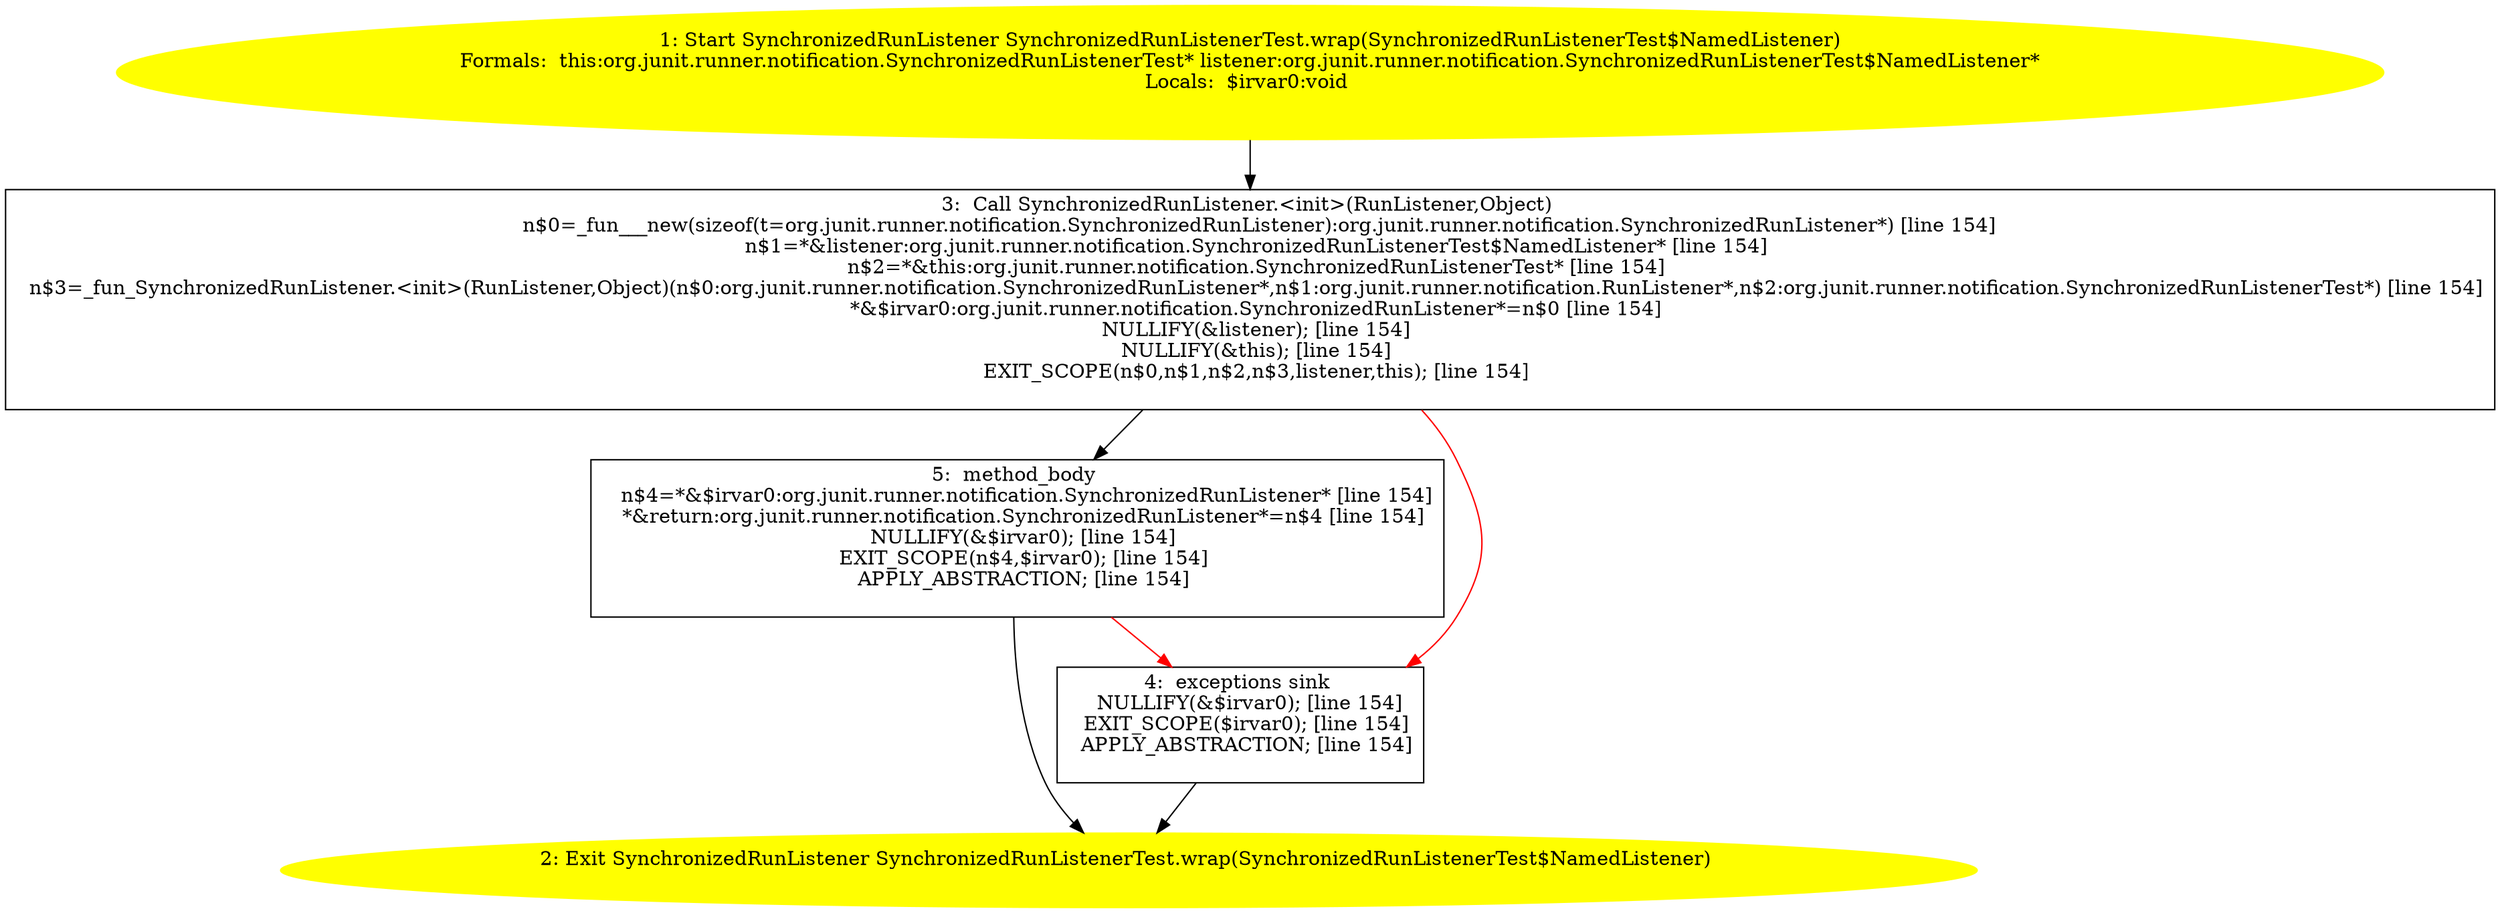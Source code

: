 /* @generated */
digraph cfg {
"org.junit.runner.notification.SynchronizedRunListenerTest.wrap(org.junit.runner.notification.Synchro.7de5746cc9e1baaad9c1dd29ba6e4857_1" [label="1: Start SynchronizedRunListener SynchronizedRunListenerTest.wrap(SynchronizedRunListenerTest$NamedListener)\nFormals:  this:org.junit.runner.notification.SynchronizedRunListenerTest* listener:org.junit.runner.notification.SynchronizedRunListenerTest$NamedListener*\nLocals:  $irvar0:void \n  " color=yellow style=filled]
	

	 "org.junit.runner.notification.SynchronizedRunListenerTest.wrap(org.junit.runner.notification.Synchro.7de5746cc9e1baaad9c1dd29ba6e4857_1" -> "org.junit.runner.notification.SynchronizedRunListenerTest.wrap(org.junit.runner.notification.Synchro.7de5746cc9e1baaad9c1dd29ba6e4857_3" ;
"org.junit.runner.notification.SynchronizedRunListenerTest.wrap(org.junit.runner.notification.Synchro.7de5746cc9e1baaad9c1dd29ba6e4857_2" [label="2: Exit SynchronizedRunListener SynchronizedRunListenerTest.wrap(SynchronizedRunListenerTest$NamedListener) \n  " color=yellow style=filled]
	

"org.junit.runner.notification.SynchronizedRunListenerTest.wrap(org.junit.runner.notification.Synchro.7de5746cc9e1baaad9c1dd29ba6e4857_3" [label="3:  Call SynchronizedRunListener.<init>(RunListener,Object) \n   n$0=_fun___new(sizeof(t=org.junit.runner.notification.SynchronizedRunListener):org.junit.runner.notification.SynchronizedRunListener*) [line 154]\n  n$1=*&listener:org.junit.runner.notification.SynchronizedRunListenerTest$NamedListener* [line 154]\n  n$2=*&this:org.junit.runner.notification.SynchronizedRunListenerTest* [line 154]\n  n$3=_fun_SynchronizedRunListener.<init>(RunListener,Object)(n$0:org.junit.runner.notification.SynchronizedRunListener*,n$1:org.junit.runner.notification.RunListener*,n$2:org.junit.runner.notification.SynchronizedRunListenerTest*) [line 154]\n  *&$irvar0:org.junit.runner.notification.SynchronizedRunListener*=n$0 [line 154]\n  NULLIFY(&listener); [line 154]\n  NULLIFY(&this); [line 154]\n  EXIT_SCOPE(n$0,n$1,n$2,n$3,listener,this); [line 154]\n " shape="box"]
	

	 "org.junit.runner.notification.SynchronizedRunListenerTest.wrap(org.junit.runner.notification.Synchro.7de5746cc9e1baaad9c1dd29ba6e4857_3" -> "org.junit.runner.notification.SynchronizedRunListenerTest.wrap(org.junit.runner.notification.Synchro.7de5746cc9e1baaad9c1dd29ba6e4857_5" ;
	 "org.junit.runner.notification.SynchronizedRunListenerTest.wrap(org.junit.runner.notification.Synchro.7de5746cc9e1baaad9c1dd29ba6e4857_3" -> "org.junit.runner.notification.SynchronizedRunListenerTest.wrap(org.junit.runner.notification.Synchro.7de5746cc9e1baaad9c1dd29ba6e4857_4" [color="red" ];
"org.junit.runner.notification.SynchronizedRunListenerTest.wrap(org.junit.runner.notification.Synchro.7de5746cc9e1baaad9c1dd29ba6e4857_4" [label="4:  exceptions sink \n   NULLIFY(&$irvar0); [line 154]\n  EXIT_SCOPE($irvar0); [line 154]\n  APPLY_ABSTRACTION; [line 154]\n " shape="box"]
	

	 "org.junit.runner.notification.SynchronizedRunListenerTest.wrap(org.junit.runner.notification.Synchro.7de5746cc9e1baaad9c1dd29ba6e4857_4" -> "org.junit.runner.notification.SynchronizedRunListenerTest.wrap(org.junit.runner.notification.Synchro.7de5746cc9e1baaad9c1dd29ba6e4857_2" ;
"org.junit.runner.notification.SynchronizedRunListenerTest.wrap(org.junit.runner.notification.Synchro.7de5746cc9e1baaad9c1dd29ba6e4857_5" [label="5:  method_body \n   n$4=*&$irvar0:org.junit.runner.notification.SynchronizedRunListener* [line 154]\n  *&return:org.junit.runner.notification.SynchronizedRunListener*=n$4 [line 154]\n  NULLIFY(&$irvar0); [line 154]\n  EXIT_SCOPE(n$4,$irvar0); [line 154]\n  APPLY_ABSTRACTION; [line 154]\n " shape="box"]
	

	 "org.junit.runner.notification.SynchronizedRunListenerTest.wrap(org.junit.runner.notification.Synchro.7de5746cc9e1baaad9c1dd29ba6e4857_5" -> "org.junit.runner.notification.SynchronizedRunListenerTest.wrap(org.junit.runner.notification.Synchro.7de5746cc9e1baaad9c1dd29ba6e4857_2" ;
	 "org.junit.runner.notification.SynchronizedRunListenerTest.wrap(org.junit.runner.notification.Synchro.7de5746cc9e1baaad9c1dd29ba6e4857_5" -> "org.junit.runner.notification.SynchronizedRunListenerTest.wrap(org.junit.runner.notification.Synchro.7de5746cc9e1baaad9c1dd29ba6e4857_4" [color="red" ];
}
